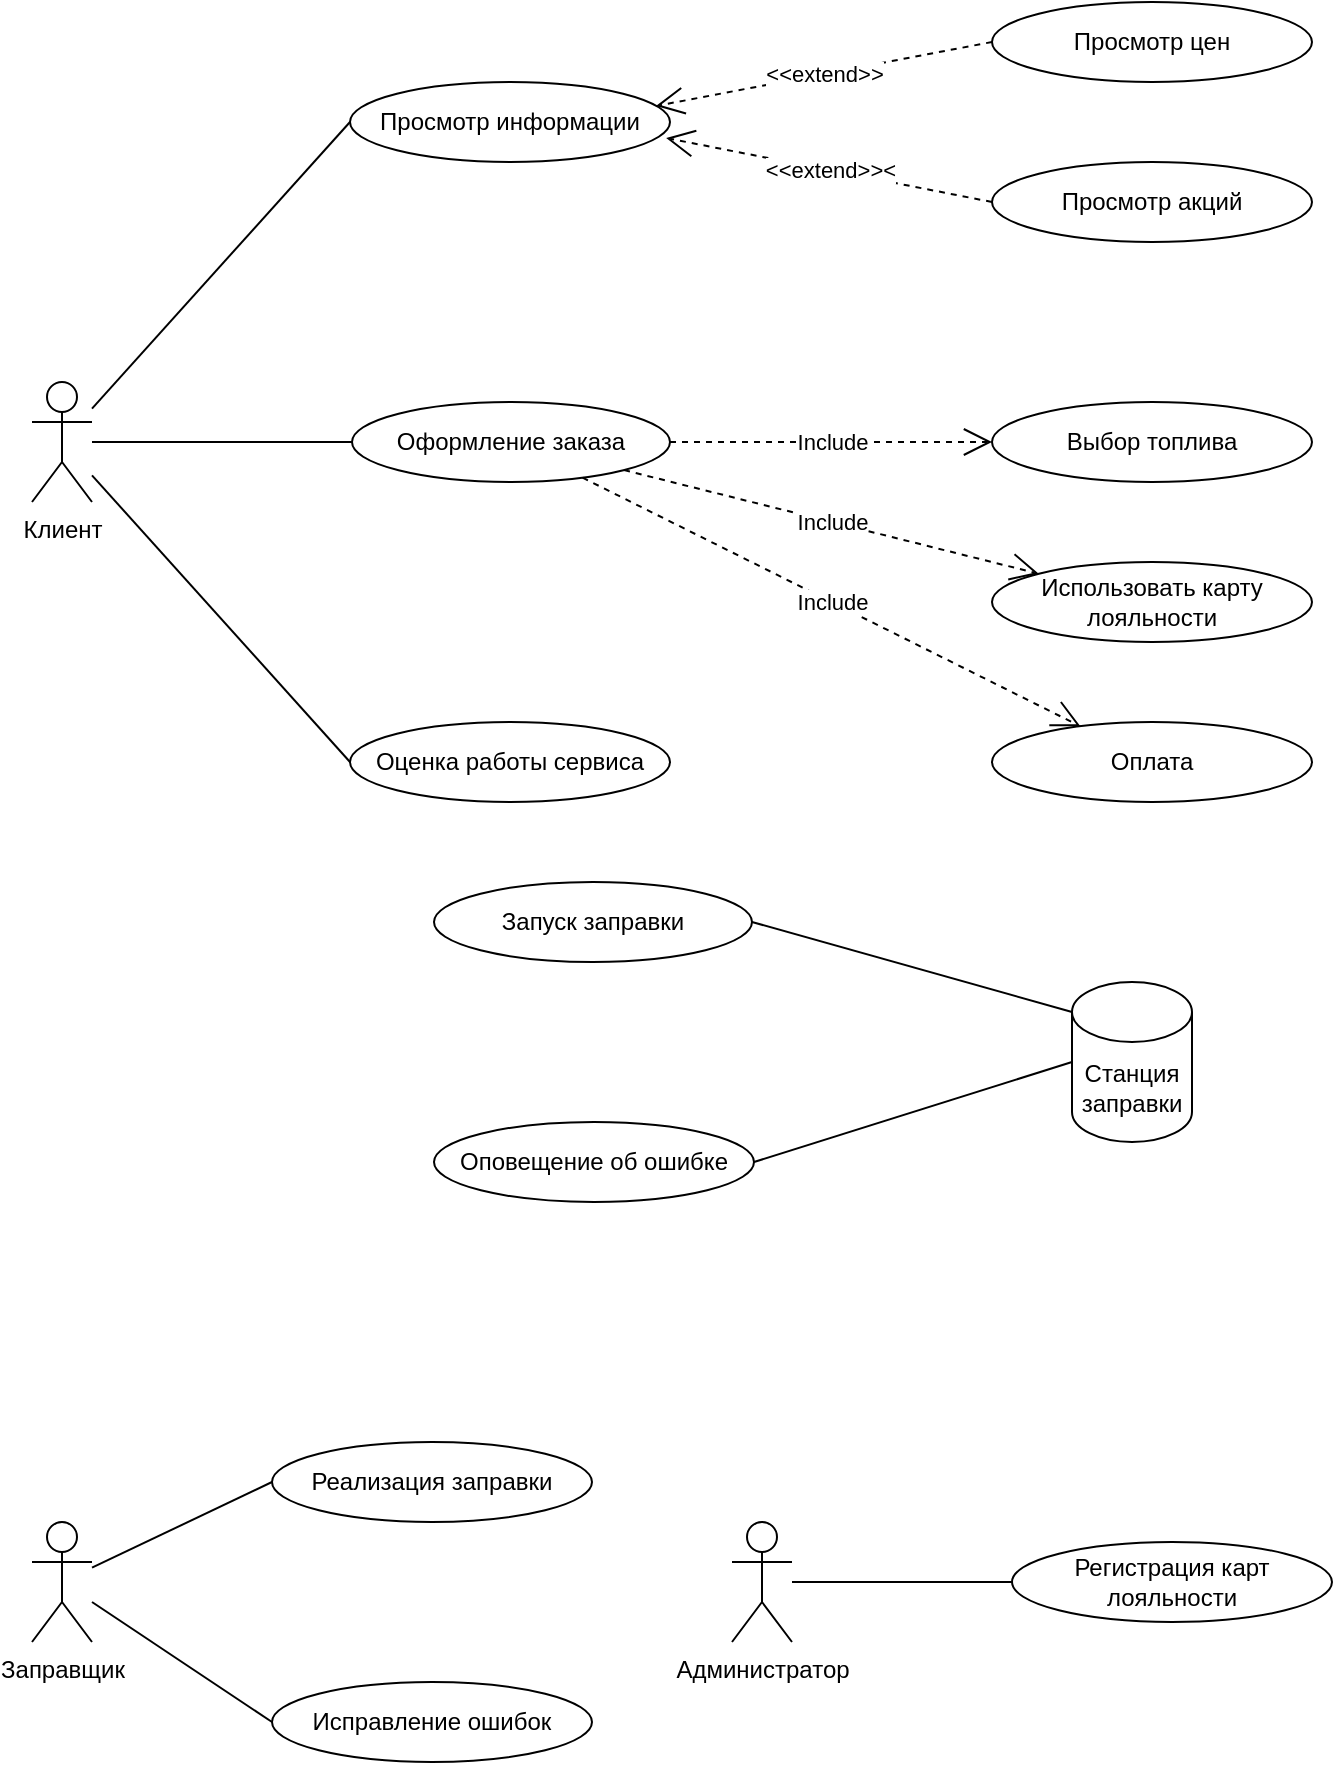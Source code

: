 <mxfile version="13.9.9" type="device"><diagram id="3k1maVJeoXj8tbfDhlqV" name="Страница 1"><mxGraphModel dx="1679" dy="495" grid="1" gridSize="10" guides="1" tooltips="1" connect="1" arrows="1" fold="1" page="1" pageScale="1" pageWidth="827" pageHeight="1169" math="0" shadow="0"><root><mxCell id="0"/><mxCell id="1" parent="0"/><mxCell id="wb6atIWXGosLGJ2MR8X2-2" value="Заправщик" style="shape=umlActor;verticalLabelPosition=bottom;verticalAlign=top;html=1;outlineConnect=0;" parent="1" vertex="1"><mxGeometry x="-40" y="800" width="30" height="60" as="geometry"/></mxCell><mxCell id="wb6atIWXGosLGJ2MR8X2-9" value="Просмотр информации" style="ellipse;whiteSpace=wrap;html=1;" parent="1" vertex="1"><mxGeometry x="119" y="80" width="160" height="40" as="geometry"/></mxCell><mxCell id="wb6atIWXGosLGJ2MR8X2-10" value="Оформление заказа" style="ellipse;whiteSpace=wrap;html=1;" parent="1" vertex="1"><mxGeometry x="120" y="240" width="159" height="40" as="geometry"/></mxCell><mxCell id="wb6atIWXGosLGJ2MR8X2-18" value="Реализация заправки" style="ellipse;whiteSpace=wrap;html=1;" parent="1" vertex="1"><mxGeometry x="80" y="760" width="160" height="40" as="geometry"/></mxCell><mxCell id="wb6atIWXGosLGJ2MR8X2-19" value="Исправление ошибок" style="ellipse;whiteSpace=wrap;html=1;" parent="1" vertex="1"><mxGeometry x="80" y="880" width="160" height="40" as="geometry"/></mxCell><mxCell id="wb6atIWXGosLGJ2MR8X2-22" value="" style="endArrow=none;html=1;entryX=0;entryY=0.5;entryDx=0;entryDy=0;" parent="1" source="wb6atIWXGosLGJ2MR8X2-39" target="wb6atIWXGosLGJ2MR8X2-9" edge="1"><mxGeometry width="50" height="50" relative="1" as="geometry"><mxPoint x="110" y="90" as="sourcePoint"/><mxPoint x="210" y="40" as="targetPoint"/></mxGeometry></mxCell><mxCell id="wb6atIWXGosLGJ2MR8X2-23" value="" style="endArrow=none;html=1;entryX=0;entryY=0.5;entryDx=0;entryDy=0;" parent="1" source="wb6atIWXGosLGJ2MR8X2-2" target="wb6atIWXGosLGJ2MR8X2-19" edge="1"><mxGeometry width="50" height="50" relative="1" as="geometry"><mxPoint x="190" y="526" as="sourcePoint"/><mxPoint x="300" y="526" as="targetPoint"/></mxGeometry></mxCell><mxCell id="wb6atIWXGosLGJ2MR8X2-24" value="" style="endArrow=none;html=1;entryX=0;entryY=0.5;entryDx=0;entryDy=0;" parent="1" source="wb6atIWXGosLGJ2MR8X2-2" target="wb6atIWXGosLGJ2MR8X2-18" edge="1"><mxGeometry width="50" height="50" relative="1" as="geometry"><mxPoint x="180" y="476" as="sourcePoint"/><mxPoint x="260" y="466" as="targetPoint"/></mxGeometry></mxCell><mxCell id="wb6atIWXGosLGJ2MR8X2-30" value="" style="endArrow=none;html=1;entryX=0;entryY=0.5;entryDx=0;entryDy=0;" parent="1" source="wb6atIWXGosLGJ2MR8X2-39" target="wb6atIWXGosLGJ2MR8X2-10" edge="1"><mxGeometry width="50" height="50" relative="1" as="geometry"><mxPoint x="80" y="90" as="sourcePoint"/><mxPoint x="210" y="89.5" as="targetPoint"/></mxGeometry></mxCell><mxCell id="wb6atIWXGosLGJ2MR8X2-39" value="Клиент" style="shape=umlActor;verticalLabelPosition=bottom;verticalAlign=top;html=1;outlineConnect=0;" parent="1" vertex="1"><mxGeometry x="-40" y="230" width="30" height="60" as="geometry"/></mxCell><mxCell id="wb6atIWXGosLGJ2MR8X2-44" value="Оценка работы сервиса" style="ellipse;whiteSpace=wrap;html=1;" parent="1" vertex="1"><mxGeometry x="119" y="400" width="160" height="40" as="geometry"/></mxCell><mxCell id="wb6atIWXGosLGJ2MR8X2-45" value="" style="endArrow=none;html=1;entryX=0;entryY=0.5;entryDx=0;entryDy=0;" parent="1" source="wb6atIWXGosLGJ2MR8X2-39" target="wb6atIWXGosLGJ2MR8X2-44" edge="1"><mxGeometry width="50" height="50" relative="1" as="geometry"><mxPoint x="170" y="165" as="sourcePoint"/><mxPoint x="220" y="115" as="targetPoint"/></mxGeometry></mxCell><mxCell id="TAbSnqhXubkM7-Nr6nOi-2" value="Станция заправки" style="shape=cylinder3;whiteSpace=wrap;html=1;boundedLbl=1;backgroundOutline=1;size=15;" parent="1" vertex="1"><mxGeometry x="480" y="530" width="60" height="80" as="geometry"/></mxCell><mxCell id="TAbSnqhXubkM7-Nr6nOi-3" value="" style="endArrow=none;html=1;exitX=1;exitY=0.5;exitDx=0;exitDy=0;entryX=0;entryY=0;entryDx=0;entryDy=15;entryPerimeter=0;" parent="1" source="mQCsPEXXZrtxjDo3vZAT-18" target="TAbSnqhXubkM7-Nr6nOi-2" edge="1"><mxGeometry width="50" height="50" relative="1" as="geometry"><mxPoint x="310" y="570" as="sourcePoint"/><mxPoint x="440" y="250" as="targetPoint"/></mxGeometry></mxCell><mxCell id="TAbSnqhXubkM7-Nr6nOi-5" value="" style="endArrow=none;html=1;exitX=1;exitY=0.5;exitDx=0;exitDy=0;entryX=0;entryY=0.5;entryDx=0;entryDy=0;entryPerimeter=0;" parent="1" source="mQCsPEXXZrtxjDo3vZAT-22" target="TAbSnqhXubkM7-Nr6nOi-2" edge="1"><mxGeometry width="50" height="50" relative="1" as="geometry"><mxPoint x="320" y="620" as="sourcePoint"/><mxPoint x="440" y="250" as="targetPoint"/></mxGeometry></mxCell><mxCell id="mQCsPEXXZrtxjDo3vZAT-1" value="Просмотр цен" style="ellipse;whiteSpace=wrap;html=1;" parent="1" vertex="1"><mxGeometry x="440" y="40" width="160" height="40" as="geometry"/></mxCell><mxCell id="mQCsPEXXZrtxjDo3vZAT-2" value="Просмотр акций" style="ellipse;whiteSpace=wrap;html=1;" parent="1" vertex="1"><mxGeometry x="440" y="120" width="160" height="40" as="geometry"/></mxCell><mxCell id="mQCsPEXXZrtxjDo3vZAT-10" value="Оплата" style="ellipse;whiteSpace=wrap;html=1;" parent="1" vertex="1"><mxGeometry x="440" y="400" width="160" height="40" as="geometry"/></mxCell><mxCell id="mQCsPEXXZrtxjDo3vZAT-11" value="Выбор топлива" style="ellipse;whiteSpace=wrap;html=1;" parent="1" vertex="1"><mxGeometry x="440" y="240" width="160" height="40" as="geometry"/></mxCell><mxCell id="mQCsPEXXZrtxjDo3vZAT-12" value="Использовать карту лояльности" style="ellipse;whiteSpace=wrap;html=1;" parent="1" vertex="1"><mxGeometry x="440" y="320" width="160" height="40" as="geometry"/></mxCell><mxCell id="mQCsPEXXZrtxjDo3vZAT-17" value="&amp;lt;&amp;lt;extend&amp;gt;&amp;gt;" style="endArrow=open;endSize=12;dashed=1;html=1;exitX=0;exitY=0.5;exitDx=0;exitDy=0;entryX=0.956;entryY=0.3;entryDx=0;entryDy=0;entryPerimeter=0;" parent="1" source="mQCsPEXXZrtxjDo3vZAT-1" target="wb6atIWXGosLGJ2MR8X2-9" edge="1"><mxGeometry width="160" relative="1" as="geometry"><mxPoint x="220" y="190" as="sourcePoint"/><mxPoint x="380" y="190" as="targetPoint"/></mxGeometry></mxCell><mxCell id="mQCsPEXXZrtxjDo3vZAT-18" value="Запуск заправки" style="ellipse;whiteSpace=wrap;html=1;" parent="1" vertex="1"><mxGeometry x="161" y="480" width="159" height="40" as="geometry"/></mxCell><mxCell id="mQCsPEXXZrtxjDo3vZAT-22" value="Оповещение об ошибке" style="ellipse;whiteSpace=wrap;html=1;" parent="1" vertex="1"><mxGeometry x="161" y="600" width="160" height="40" as="geometry"/></mxCell><mxCell id="mQCsPEXXZrtxjDo3vZAT-38" value="&amp;lt;&amp;lt;extend&amp;gt;&amp;gt;&amp;lt;" style="endArrow=open;endSize=12;dashed=1;html=1;exitX=0;exitY=0.5;exitDx=0;exitDy=0;entryX=0.988;entryY=0.7;entryDx=0;entryDy=0;entryPerimeter=0;" parent="1" source="mQCsPEXXZrtxjDo3vZAT-2" target="wb6atIWXGosLGJ2MR8X2-9" edge="1"><mxGeometry width="160" relative="1" as="geometry"><mxPoint x="150" y="270" as="sourcePoint"/><mxPoint x="310" y="270" as="targetPoint"/></mxGeometry></mxCell><mxCell id="mQCsPEXXZrtxjDo3vZAT-39" value="Include" style="endArrow=open;endSize=12;dashed=1;html=1;" parent="1" source="wb6atIWXGosLGJ2MR8X2-10" target="mQCsPEXXZrtxjDo3vZAT-11" edge="1"><mxGeometry width="160" relative="1" as="geometry"><mxPoint x="210" y="270" as="sourcePoint"/><mxPoint x="370" y="270" as="targetPoint"/></mxGeometry></mxCell><mxCell id="mQCsPEXXZrtxjDo3vZAT-40" value="Include" style="endArrow=open;endSize=12;dashed=1;html=1;" parent="1" source="wb6atIWXGosLGJ2MR8X2-10" target="mQCsPEXXZrtxjDo3vZAT-10" edge="1"><mxGeometry width="160" relative="1" as="geometry"><mxPoint x="210" y="270" as="sourcePoint"/><mxPoint x="370" y="270" as="targetPoint"/></mxGeometry></mxCell><mxCell id="mQCsPEXXZrtxjDo3vZAT-41" value="Include" style="endArrow=open;endSize=12;dashed=1;html=1;" parent="1" source="wb6atIWXGosLGJ2MR8X2-10" target="mQCsPEXXZrtxjDo3vZAT-12" edge="1"><mxGeometry width="160" relative="1" as="geometry"><mxPoint x="210" y="270" as="sourcePoint"/><mxPoint x="370" y="270" as="targetPoint"/></mxGeometry></mxCell><mxCell id="zPcvLvrDWUASpAdk-OZz-3" style="edgeStyle=orthogonalEdgeStyle;rounded=0;orthogonalLoop=1;jettySize=auto;html=1;entryX=0;entryY=0.5;entryDx=0;entryDy=0;endArrow=none;endFill=0;" edge="1" parent="1" source="zPcvLvrDWUASpAdk-OZz-1" target="zPcvLvrDWUASpAdk-OZz-2"><mxGeometry relative="1" as="geometry"/></mxCell><mxCell id="zPcvLvrDWUASpAdk-OZz-1" value="Администратор" style="shape=umlActor;verticalLabelPosition=bottom;verticalAlign=top;html=1;outlineConnect=0;" vertex="1" parent="1"><mxGeometry x="310" y="800" width="30" height="60" as="geometry"/></mxCell><mxCell id="zPcvLvrDWUASpAdk-OZz-2" value="Регистрация карт лояльности" style="ellipse;whiteSpace=wrap;html=1;" vertex="1" parent="1"><mxGeometry x="450" y="810" width="160" height="40" as="geometry"/></mxCell></root></mxGraphModel></diagram></mxfile>